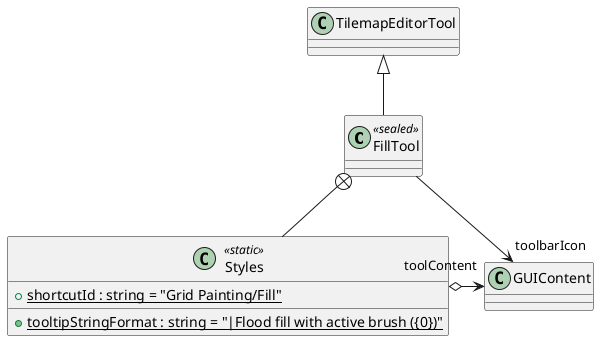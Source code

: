 @startuml
class FillTool <<sealed>> {
}
class Styles <<static>> {
    + {static} tooltipStringFormat : string = "|Flood fill with active brush ({0&#125;)"
    + {static} shortcutId : string = "Grid Painting/Fill"
}
TilemapEditorTool <|-- FillTool
FillTool --> "toolbarIcon" GUIContent
FillTool +-- Styles
Styles o-> "toolContent" GUIContent
@enduml
